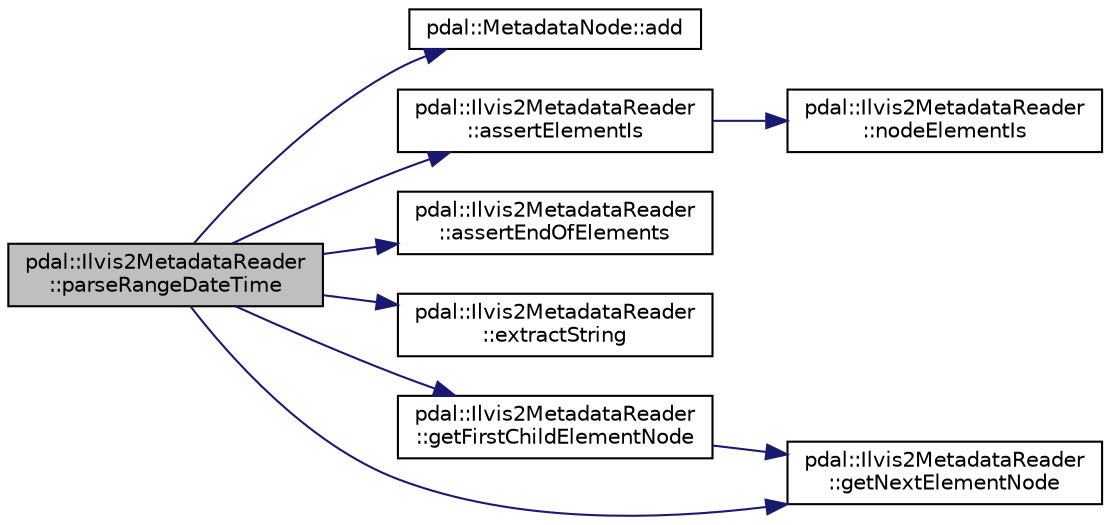 digraph "pdal::Ilvis2MetadataReader::parseRangeDateTime"
{
  edge [fontname="Helvetica",fontsize="10",labelfontname="Helvetica",labelfontsize="10"];
  node [fontname="Helvetica",fontsize="10",shape=record];
  rankdir="LR";
  Node1 [label="pdal::Ilvis2MetadataReader\l::parseRangeDateTime",height=0.2,width=0.4,color="black", fillcolor="grey75", style="filled", fontcolor="black"];
  Node1 -> Node2 [color="midnightblue",fontsize="10",style="solid",fontname="Helvetica"];
  Node2 [label="pdal::MetadataNode::add",height=0.2,width=0.4,color="black", fillcolor="white", style="filled",URL="$classpdal_1_1MetadataNode.html#af2c1c5d91f6ab47a804aa8a0a1b043c2"];
  Node1 -> Node3 [color="midnightblue",fontsize="10",style="solid",fontname="Helvetica"];
  Node3 [label="pdal::Ilvis2MetadataReader\l::assertElementIs",height=0.2,width=0.4,color="black", fillcolor="white", style="filled",URL="$classpdal_1_1Ilvis2MetadataReader.html#a3c89b35ec6a6c4476776d7906bc14976"];
  Node3 -> Node4 [color="midnightblue",fontsize="10",style="solid",fontname="Helvetica"];
  Node4 [label="pdal::Ilvis2MetadataReader\l::nodeElementIs",height=0.2,width=0.4,color="black", fillcolor="white", style="filled",URL="$classpdal_1_1Ilvis2MetadataReader.html#a5ae3abe877b54ce54f6d3cf16846f397"];
  Node1 -> Node5 [color="midnightblue",fontsize="10",style="solid",fontname="Helvetica"];
  Node5 [label="pdal::Ilvis2MetadataReader\l::assertEndOfElements",height=0.2,width=0.4,color="black", fillcolor="white", style="filled",URL="$classpdal_1_1Ilvis2MetadataReader.html#a38254b9d35690f3d116e1278cd4c6621"];
  Node1 -> Node6 [color="midnightblue",fontsize="10",style="solid",fontname="Helvetica"];
  Node6 [label="pdal::Ilvis2MetadataReader\l::extractString",height=0.2,width=0.4,color="black", fillcolor="white", style="filled",URL="$classpdal_1_1Ilvis2MetadataReader.html#a7cfc8c010145345f2c481fa6ba573b33"];
  Node1 -> Node7 [color="midnightblue",fontsize="10",style="solid",fontname="Helvetica"];
  Node7 [label="pdal::Ilvis2MetadataReader\l::getFirstChildElementNode",height=0.2,width=0.4,color="black", fillcolor="white", style="filled",URL="$classpdal_1_1Ilvis2MetadataReader.html#a516a2e8badf0443a0458cde94f40cbf8"];
  Node7 -> Node8 [color="midnightblue",fontsize="10",style="solid",fontname="Helvetica"];
  Node8 [label="pdal::Ilvis2MetadataReader\l::getNextElementNode",height=0.2,width=0.4,color="black", fillcolor="white", style="filled",URL="$classpdal_1_1Ilvis2MetadataReader.html#a2e6c0418fb4a806ad1c51215975f875b"];
  Node1 -> Node8 [color="midnightblue",fontsize="10",style="solid",fontname="Helvetica"];
}
